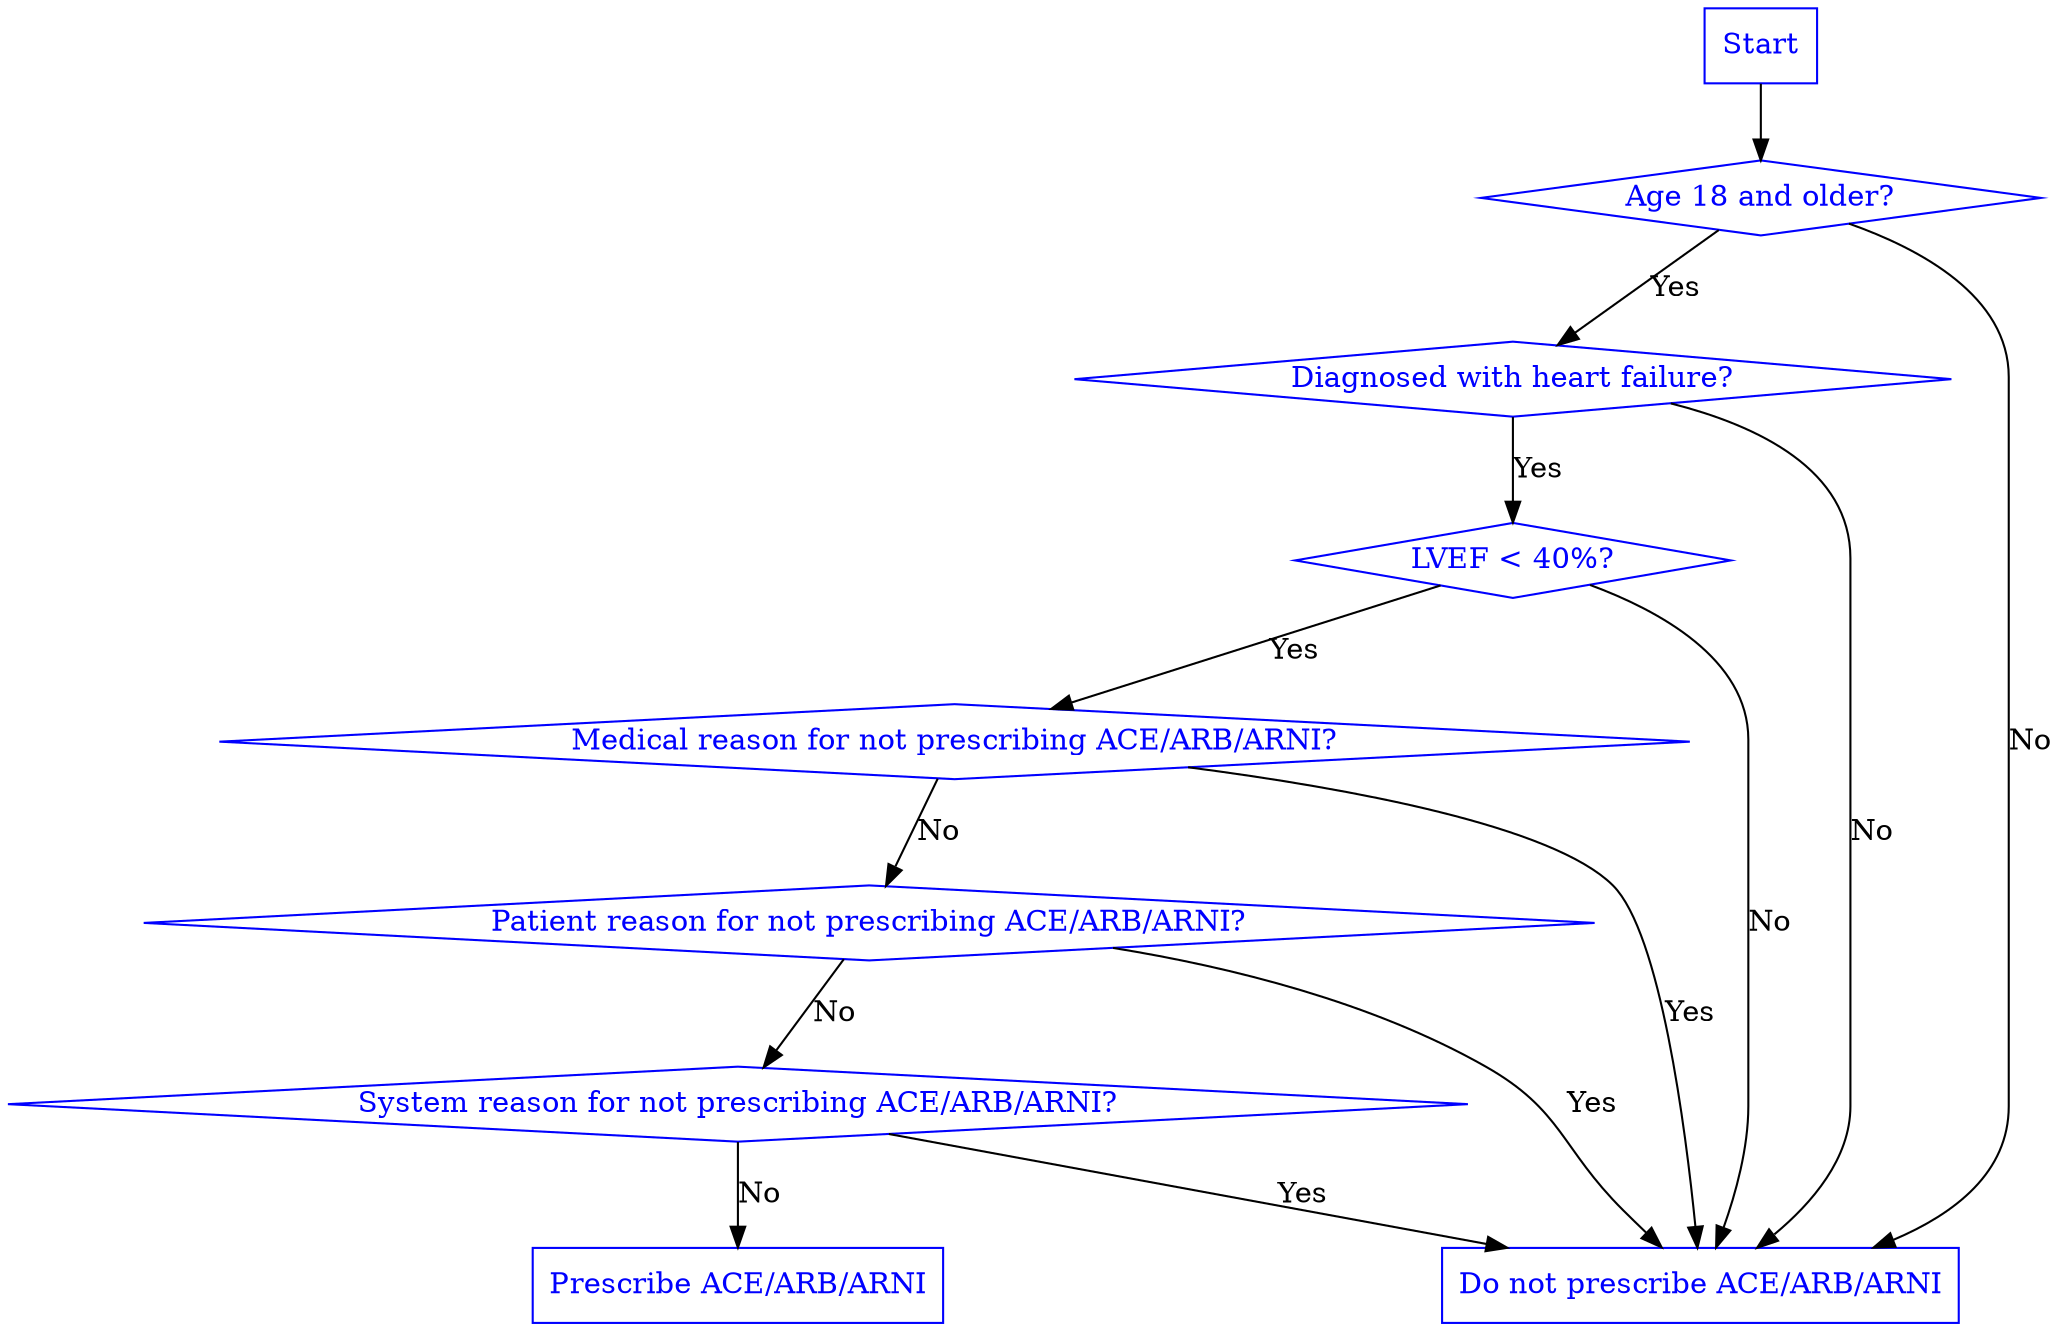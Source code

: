 digraph G {
    rankdir=TB
    node [shape=diamond,color=blue,fontcolor=blue];
    
    start [label="Start", shape=rectangle]
    age18Plus [label="Age 18 and older?"]
    hfDiagnosis [label="Diagnosed with heart failure?"]
    lvefUnder40 [label="LVEF < 40%?"]
    medicalExclusion [label="Medical reason for not prescribing ACE/ARB/ARNI?"]
    patientExclusion [label="Patient reason for not prescribing ACE/ARB/ARNI?"]
    systemExclusion [label="System reason for not prescribing ACE/ARB/ARNI?"]
    prescribe [label="Prescribe ACE/ARB/ARNI", shape=rectangle]
    noPrescribe [label="Do not prescribe ACE/ARB/ARNI", shape=rectangle]
    
    start -> age18Plus
    age18Plus -> hfDiagnosis [label="Yes"]
    age18Plus -> noPrescribe [label="No"]
    hfDiagnosis -> lvefUnder40 [label="Yes"]
    hfDiagnosis -> noPrescribe [label="No"]
    lvefUnder40 -> medicalExclusion [label="Yes"]
    lvefUnder40 -> noPrescribe [label="No"]
    medicalExclusion -> patientExclusion [label="No"]
    medicalExclusion -> noPrescribe [label="Yes"]
    patientExclusion -> systemExclusion [label="No"]
    patientExclusion -> noPrescribe [label="Yes"]
    systemExclusion -> prescribe [label="No"]
    systemExclusion -> noPrescribe [label="Yes"]
}